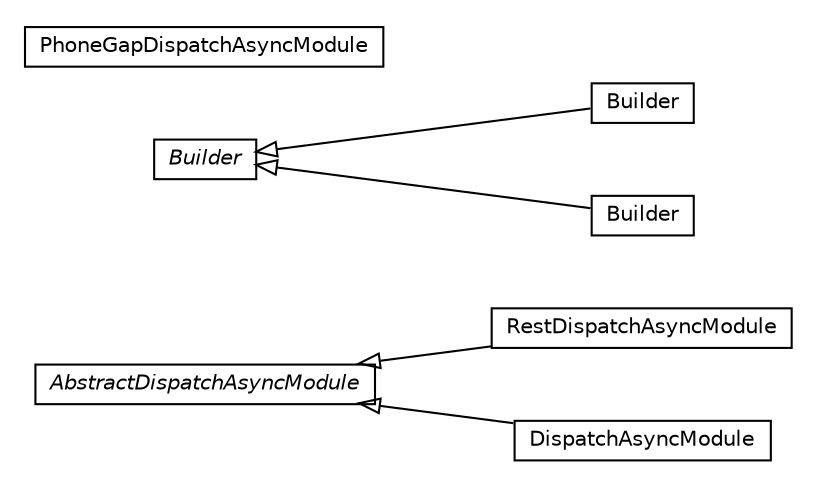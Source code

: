 #!/usr/local/bin/dot
#
# Class diagram 
# Generated by UMLGraph version R5_6-24-gf6e263 (http://www.umlgraph.org/)
#

digraph G {
	edge [fontname="Helvetica",fontsize=10,labelfontname="Helvetica",labelfontsize=10];
	node [fontname="Helvetica",fontsize=10,shape=plaintext];
	nodesep=0.25;
	ranksep=0.5;
	rankdir=LR;
	// com.gwtplatform.dispatch.client.gin.RestDispatchAsyncModule
	c4904 [label=<<table title="com.gwtplatform.dispatch.client.gin.RestDispatchAsyncModule" border="0" cellborder="1" cellspacing="0" cellpadding="2" port="p" href="./RestDispatchAsyncModule.html">
		<tr><td><table border="0" cellspacing="0" cellpadding="1">
<tr><td align="center" balign="center"> RestDispatchAsyncModule </td></tr>
		</table></td></tr>
		</table>>, URL="./RestDispatchAsyncModule.html", fontname="Helvetica", fontcolor="black", fontsize=10.0];
	// com.gwtplatform.dispatch.client.gin.RestDispatchAsyncModule.Builder
	c4905 [label=<<table title="com.gwtplatform.dispatch.client.gin.RestDispatchAsyncModule.Builder" border="0" cellborder="1" cellspacing="0" cellpadding="2" port="p" href="./RestDispatchAsyncModule.Builder.html">
		<tr><td><table border="0" cellspacing="0" cellpadding="1">
<tr><td align="center" balign="center"> Builder </td></tr>
		</table></td></tr>
		</table>>, URL="./RestDispatchAsyncModule.Builder.html", fontname="Helvetica", fontcolor="black", fontsize=10.0];
	// com.gwtplatform.dispatch.client.gin.PhoneGapDispatchAsyncModule
	c4906 [label=<<table title="com.gwtplatform.dispatch.client.gin.PhoneGapDispatchAsyncModule" border="0" cellborder="1" cellspacing="0" cellpadding="2" port="p" href="./PhoneGapDispatchAsyncModule.html">
		<tr><td><table border="0" cellspacing="0" cellpadding="1">
<tr><td align="center" balign="center"> PhoneGapDispatchAsyncModule </td></tr>
		</table></td></tr>
		</table>>, URL="./PhoneGapDispatchAsyncModule.html", fontname="Helvetica", fontcolor="black", fontsize=10.0];
	// com.gwtplatform.dispatch.client.gin.DispatchAsyncModule
	c4907 [label=<<table title="com.gwtplatform.dispatch.client.gin.DispatchAsyncModule" border="0" cellborder="1" cellspacing="0" cellpadding="2" port="p" href="./DispatchAsyncModule.html">
		<tr><td><table border="0" cellspacing="0" cellpadding="1">
<tr><td align="center" balign="center"> DispatchAsyncModule </td></tr>
		</table></td></tr>
		</table>>, URL="./DispatchAsyncModule.html", fontname="Helvetica", fontcolor="black", fontsize=10.0];
	// com.gwtplatform.dispatch.client.gin.DispatchAsyncModule.Builder
	c4908 [label=<<table title="com.gwtplatform.dispatch.client.gin.DispatchAsyncModule.Builder" border="0" cellborder="1" cellspacing="0" cellpadding="2" port="p" href="./DispatchAsyncModule.Builder.html">
		<tr><td><table border="0" cellspacing="0" cellpadding="1">
<tr><td align="center" balign="center"> Builder </td></tr>
		</table></td></tr>
		</table>>, URL="./DispatchAsyncModule.Builder.html", fontname="Helvetica", fontcolor="black", fontsize=10.0];
	// com.gwtplatform.dispatch.client.gin.AbstractDispatchAsyncModule
	c4909 [label=<<table title="com.gwtplatform.dispatch.client.gin.AbstractDispatchAsyncModule" border="0" cellborder="1" cellspacing="0" cellpadding="2" port="p" href="./AbstractDispatchAsyncModule.html">
		<tr><td><table border="0" cellspacing="0" cellpadding="1">
<tr><td align="center" balign="center"><font face="Helvetica-Oblique"> AbstractDispatchAsyncModule </font></td></tr>
		</table></td></tr>
		</table>>, URL="./AbstractDispatchAsyncModule.html", fontname="Helvetica", fontcolor="black", fontsize=10.0];
	// com.gwtplatform.dispatch.client.gin.AbstractDispatchAsyncModule.Builder
	c4910 [label=<<table title="com.gwtplatform.dispatch.client.gin.AbstractDispatchAsyncModule.Builder" border="0" cellborder="1" cellspacing="0" cellpadding="2" port="p" href="./AbstractDispatchAsyncModule.Builder.html">
		<tr><td><table border="0" cellspacing="0" cellpadding="1">
<tr><td align="center" balign="center"><font face="Helvetica-Oblique"> Builder </font></td></tr>
		</table></td></tr>
		</table>>, URL="./AbstractDispatchAsyncModule.Builder.html", fontname="Helvetica", fontcolor="black", fontsize=10.0];
	//com.gwtplatform.dispatch.client.gin.RestDispatchAsyncModule extends com.gwtplatform.dispatch.client.gin.AbstractDispatchAsyncModule
	c4909:p -> c4904:p [dir=back,arrowtail=empty];
	//com.gwtplatform.dispatch.client.gin.RestDispatchAsyncModule.Builder extends com.gwtplatform.dispatch.client.gin.AbstractDispatchAsyncModule.Builder
	c4910:p -> c4905:p [dir=back,arrowtail=empty];
	//com.gwtplatform.dispatch.client.gin.DispatchAsyncModule extends com.gwtplatform.dispatch.client.gin.AbstractDispatchAsyncModule
	c4909:p -> c4907:p [dir=back,arrowtail=empty];
	//com.gwtplatform.dispatch.client.gin.DispatchAsyncModule.Builder extends com.gwtplatform.dispatch.client.gin.AbstractDispatchAsyncModule.Builder
	c4910:p -> c4908:p [dir=back,arrowtail=empty];
}

